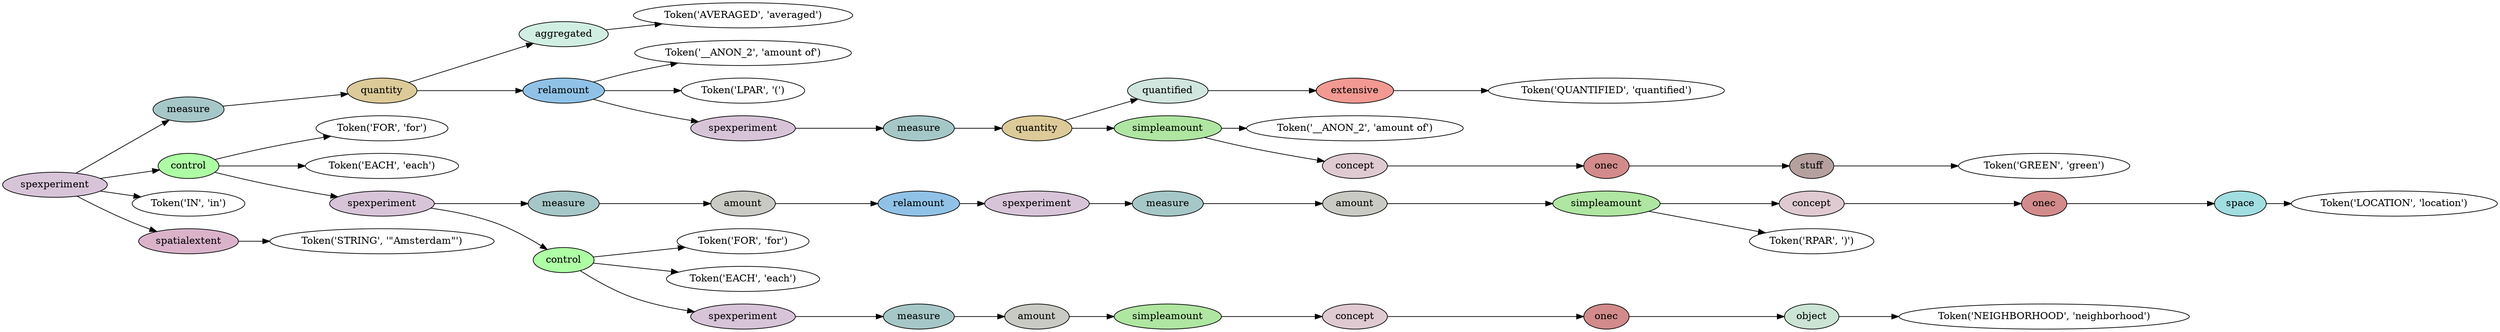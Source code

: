 digraph G {
rankdir=LR;
0 [label="Token('AVERAGED', 'averaged')"];
1 [fillcolor="#d1eee2", label=aggregated, style=filled];
1 -> 0;
2 [label="Token('__ANON_2', 'amount of')"];
3 [label="Token('LPAR', '(')"];
4 [label="Token('QUANTIFIED', 'quantified')"];
5 [fillcolor="#f29992", label=extensive, style=filled];
5 -> 4;
6 [fillcolor="#d1e6df", label=quantified, style=filled];
6 -> 5;
7 [label="Token('__ANON_2', 'amount of')"];
8 [label="Token('GREEN', 'green')"];
9 [fillcolor="#b5a09d", label=stuff, style=filled];
9 -> 8;
10 [fillcolor="#d28b8a", label=onec, style=filled];
10 -> 9;
11 [fillcolor="#dfcad1", label=concept, style=filled];
11 -> 10;
12 [fillcolor="#afe6a1", label=simpleamount, style=filled];
12 -> 7;
12 -> 11;
13 [fillcolor="#dcca98", label=quantity, style=filled];
13 -> 6;
13 -> 12;
14 [fillcolor="#a6c7c8", label=measure, style=filled];
14 -> 13;
15 [fillcolor="#d8c4d9", label=spexperiment, style=filled];
15 -> 14;
16 [fillcolor="#90c2e7", label=relamount, style=filled];
16 -> 2;
16 -> 3;
16 -> 15;
17 [fillcolor="#dcca98", label=quantity, style=filled];
17 -> 1;
17 -> 16;
18 [fillcolor="#a6c7c8", label=measure, style=filled];
18 -> 17;
19 [label="Token('FOR', 'for')"];
20 [label="Token('EACH', 'each')"];
21 [label="Token('LOCATION', 'location')"];
22 [fillcolor="#a1dee1", label=space, style=filled];
22 -> 21;
23 [fillcolor="#d28b8a", label=onec, style=filled];
23 -> 22;
24 [fillcolor="#dfcad1", label=concept, style=filled];
24 -> 23;
25 [label="Token('RPAR', ')')"];
26 [fillcolor="#afe6a1", label=simpleamount, style=filled];
26 -> 24;
26 -> 25;
27 [fillcolor="#c9cac4", label=amount, style=filled];
27 -> 26;
28 [fillcolor="#a6c7c8", label=measure, style=filled];
28 -> 27;
29 [fillcolor="#d8c4d9", label=spexperiment, style=filled];
29 -> 28;
30 [fillcolor="#90c2e7", label=relamount, style=filled];
30 -> 29;
31 [fillcolor="#c9cac4", label=amount, style=filled];
31 -> 30;
32 [fillcolor="#a6c7c8", label=measure, style=filled];
32 -> 31;
33 [label="Token('FOR', 'for')"];
34 [label="Token('EACH', 'each')"];
35 [label="Token('NEIGHBORHOOD', 'neighborhood')"];
36 [fillcolor="#cbe4d3", label=object, style=filled];
36 -> 35;
37 [fillcolor="#d28b8a", label=onec, style=filled];
37 -> 36;
38 [fillcolor="#dfcad1", label=concept, style=filled];
38 -> 37;
39 [fillcolor="#afe6a1", label=simpleamount, style=filled];
39 -> 38;
40 [fillcolor="#c9cac4", label=amount, style=filled];
40 -> 39;
41 [fillcolor="#a6c7c8", label=measure, style=filled];
41 -> 40;
42 [fillcolor="#d8c4d9", label=spexperiment, style=filled];
42 -> 41;
43 [fillcolor="#aefea5", label=control, style=filled];
43 -> 33;
43 -> 34;
43 -> 42;
44 [fillcolor="#d8c4d9", label=spexperiment, style=filled];
44 -> 32;
44 -> 43;
45 [fillcolor="#aefea5", label=control, style=filled];
45 -> 19;
45 -> 20;
45 -> 44;
46 [label="Token('IN', 'in')"];
47 [label="Token('STRING', '\"Amsterdam\"')"];
48 [fillcolor="#dab3cb", label=spatialextent, style=filled];
48 -> 47;
49 [fillcolor="#d8c4d9", label=spexperiment, style=filled];
49 -> 18;
49 -> 45;
49 -> 46;
49 -> 48;
}
